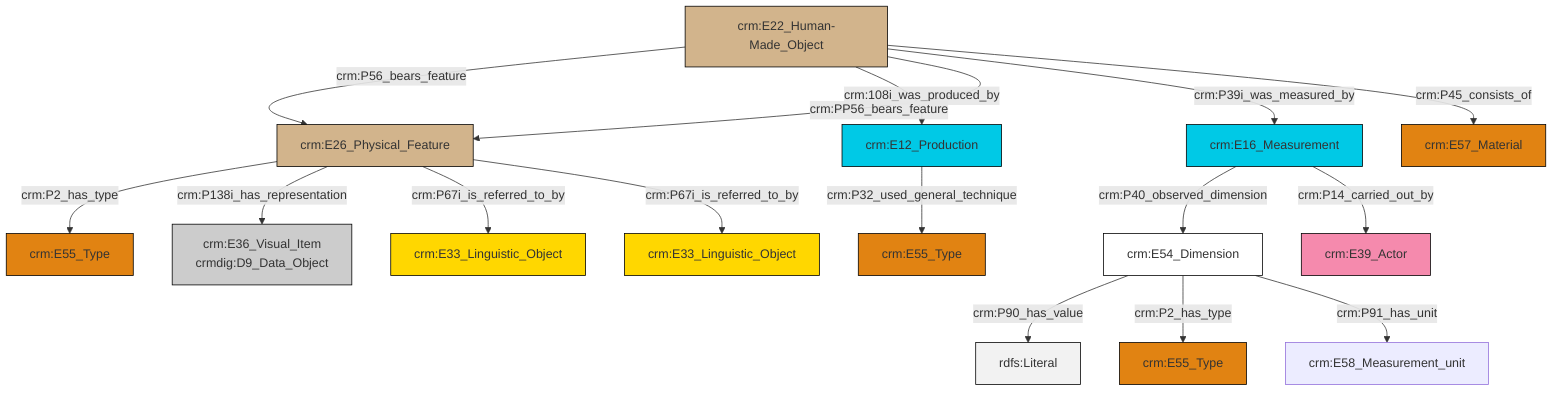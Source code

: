 graph TD
classDef Literal fill:#f2f2f2,stroke:#000000;
classDef CRM_Entity fill:#FFFFFF,stroke:#000000;
classDef Temporal_Entity fill:#00C9E6, stroke:#000000;
classDef Type fill:#E18312, stroke:#000000;
classDef Time-Span fill:#2C9C91, stroke:#000000;
classDef Appellation fill:#FFEB7F, stroke:#000000;
classDef Place fill:#008836, stroke:#000000;
classDef Persistent_Item fill:#B266B2, stroke:#000000;
classDef Conceptual_Object fill:#FFD700, stroke:#000000;
classDef Physical_Thing fill:#D2B48C, stroke:#000000;
classDef Actor fill:#f58aad, stroke:#000000;
classDef PC_Classes fill:#4ce600, stroke:#000000;
classDef Multi fill:#cccccc,stroke:#000000;

0["crm:E22_Human-Made_Object"]:::Physical_Thing -->|crm:P56_bears_feature| 1["crm:E26_Physical_Feature"]:::Physical_Thing
2["crm:E16_Measurement"]:::Temporal_Entity -->|crm:P40_observed_dimension| 3["crm:E54_Dimension"]:::CRM_Entity
1["crm:E26_Physical_Feature"]:::Physical_Thing -->|crm:P2_has_type| 4["crm:E55_Type"]:::Type
2["crm:E16_Measurement"]:::Temporal_Entity -->|crm:P14_carried_out_by| 12["crm:E39_Actor"]:::Actor
3["crm:E54_Dimension"]:::CRM_Entity -->|crm:P90_has_value| 14[rdfs:Literal]:::Literal
3["crm:E54_Dimension"]:::CRM_Entity -->|crm:P2_has_type| 17["crm:E55_Type"]:::Type
1["crm:E26_Physical_Feature"]:::Physical_Thing -->|crm:P138i_has_representation| 20["crm:E36_Visual_Item<br>crmdig:D9_Data_Object"]:::Multi
3["crm:E54_Dimension"]:::CRM_Entity -->|crm:P91_has_unit| 18["crm:E58_Measurement_unit"]:::Default
0["crm:E22_Human-Made_Object"]:::Physical_Thing -->|crm:108i_was_produced_by| 7["crm:E12_Production"]:::Temporal_Entity
0["crm:E22_Human-Made_Object"]:::Physical_Thing -->|crm:PP56_bears_feature| 1["crm:E26_Physical_Feature"]:::Physical_Thing
1["crm:E26_Physical_Feature"]:::Physical_Thing -->|crm:P67i_is_referred_to_by| 5["crm:E33_Linguistic_Object"]:::Conceptual_Object
1["crm:E26_Physical_Feature"]:::Physical_Thing -->|crm:P67i_is_referred_to_by| 15["crm:E33_Linguistic_Object"]:::Conceptual_Object
0["crm:E22_Human-Made_Object"]:::Physical_Thing -->|crm:P39i_was_measured_by| 2["crm:E16_Measurement"]:::Temporal_Entity
0["crm:E22_Human-Made_Object"]:::Physical_Thing -->|crm:P45_consists_of| 21["crm:E57_Material"]:::Type
7["crm:E12_Production"]:::Temporal_Entity -->|crm:P32_used_general_technique| 9["crm:E55_Type"]:::Type